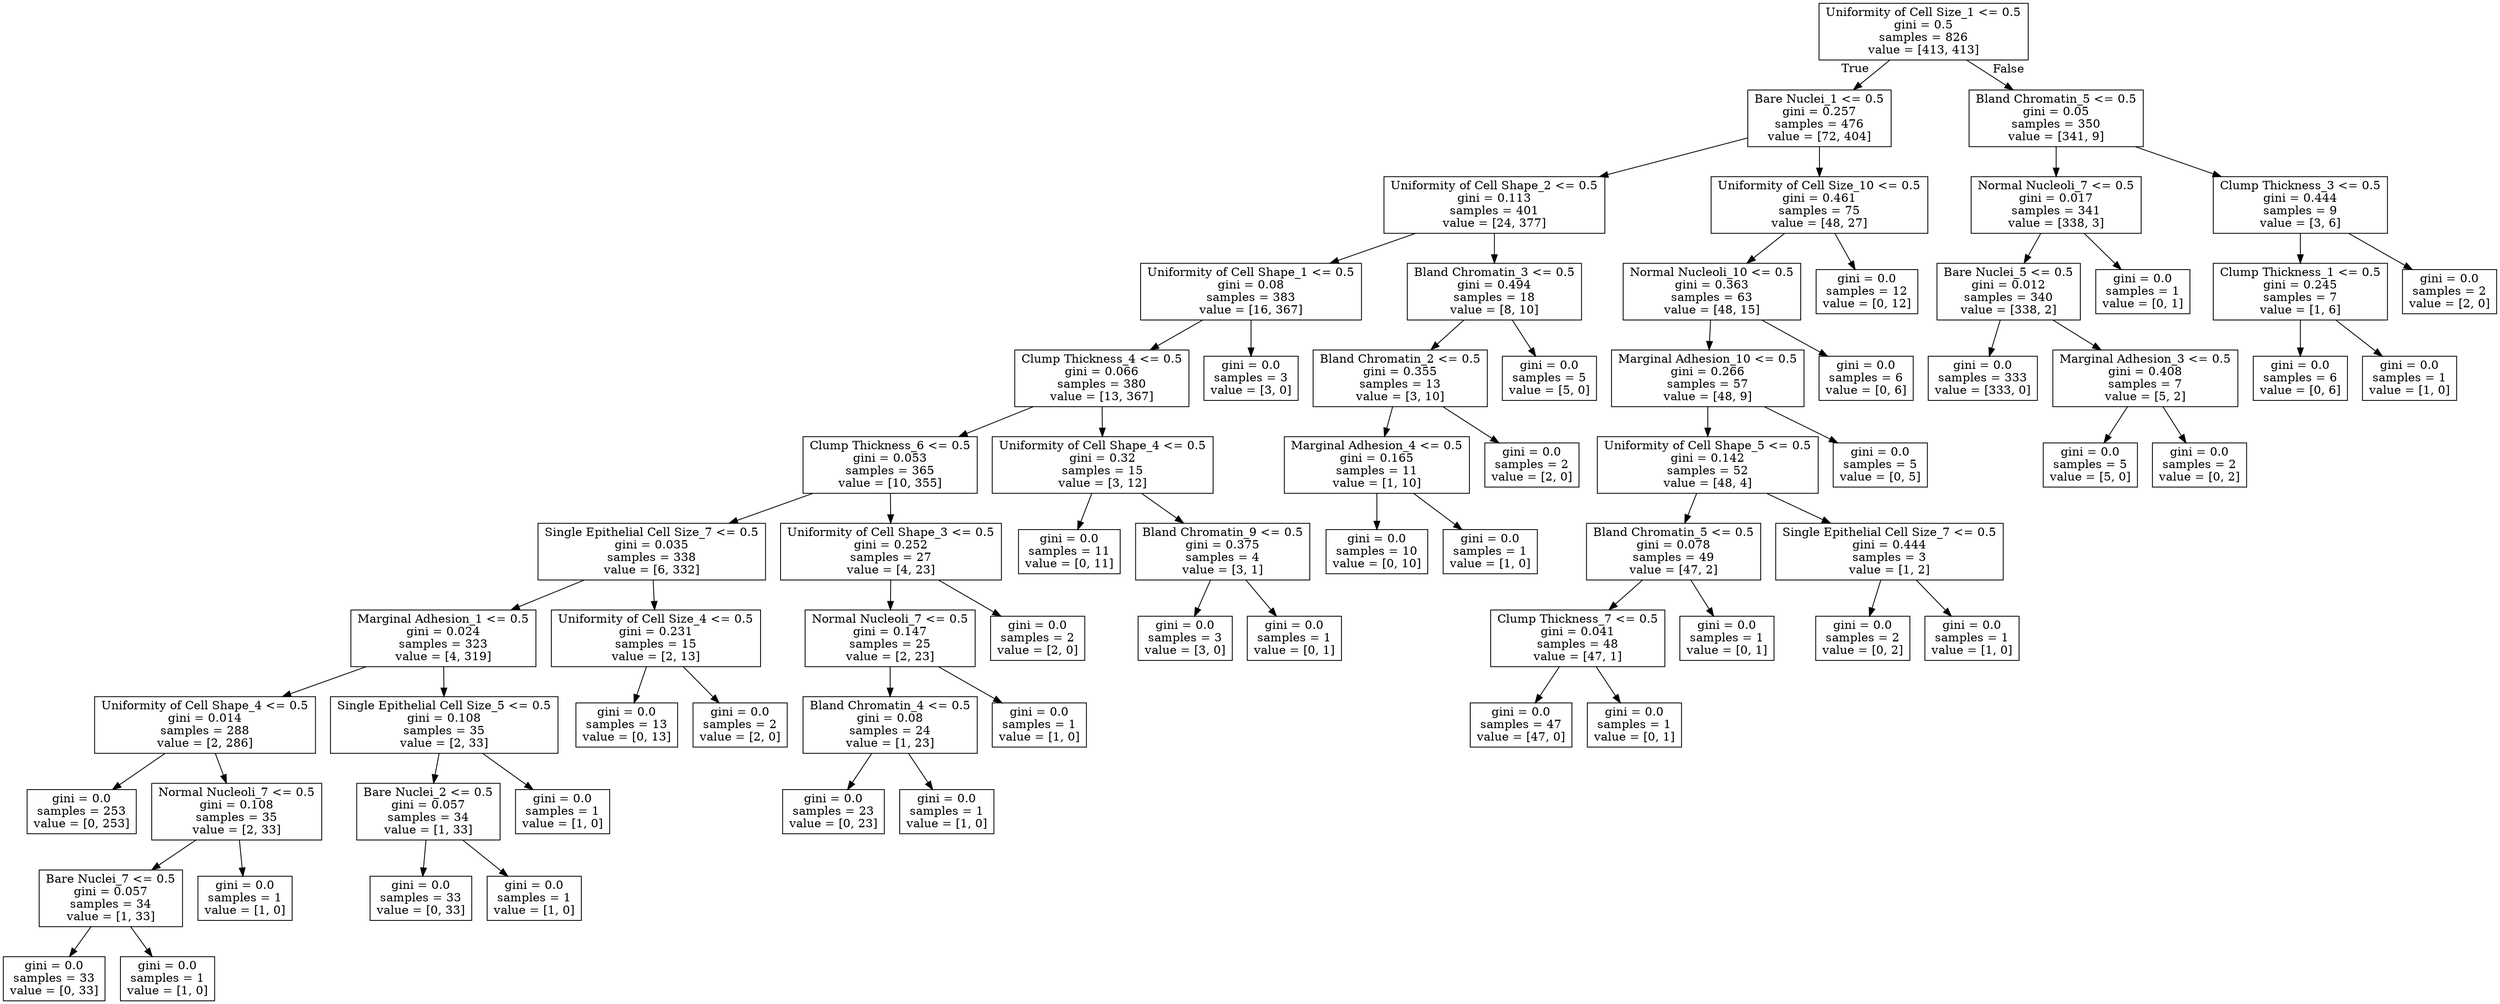digraph Tree {
node [shape=box] ;
0 [label="Uniformity of Cell Size_1 <= 0.5\ngini = 0.5\nsamples = 826\nvalue = [413, 413]"] ;
1 [label="Bare Nuclei_1 <= 0.5\ngini = 0.257\nsamples = 476\nvalue = [72, 404]"] ;
0 -> 1 [labeldistance=2.5, labelangle=45, headlabel="True"] ;
2 [label="Uniformity of Cell Shape_2 <= 0.5\ngini = 0.113\nsamples = 401\nvalue = [24, 377]"] ;
1 -> 2 ;
3 [label="Uniformity of Cell Shape_1 <= 0.5\ngini = 0.08\nsamples = 383\nvalue = [16, 367]"] ;
2 -> 3 ;
4 [label="Clump Thickness_4 <= 0.5\ngini = 0.066\nsamples = 380\nvalue = [13, 367]"] ;
3 -> 4 ;
5 [label="Clump Thickness_6 <= 0.5\ngini = 0.053\nsamples = 365\nvalue = [10, 355]"] ;
4 -> 5 ;
6 [label="Single Epithelial Cell Size_7 <= 0.5\ngini = 0.035\nsamples = 338\nvalue = [6, 332]"] ;
5 -> 6 ;
7 [label="Marginal Adhesion_1 <= 0.5\ngini = 0.024\nsamples = 323\nvalue = [4, 319]"] ;
6 -> 7 ;
8 [label="Uniformity of Cell Shape_4 <= 0.5\ngini = 0.014\nsamples = 288\nvalue = [2, 286]"] ;
7 -> 8 ;
9 [label="gini = 0.0\nsamples = 253\nvalue = [0, 253]"] ;
8 -> 9 ;
10 [label="Normal Nucleoli_7 <= 0.5\ngini = 0.108\nsamples = 35\nvalue = [2, 33]"] ;
8 -> 10 ;
11 [label="Bare Nuclei_7 <= 0.5\ngini = 0.057\nsamples = 34\nvalue = [1, 33]"] ;
10 -> 11 ;
12 [label="gini = 0.0\nsamples = 33\nvalue = [0, 33]"] ;
11 -> 12 ;
13 [label="gini = 0.0\nsamples = 1\nvalue = [1, 0]"] ;
11 -> 13 ;
14 [label="gini = 0.0\nsamples = 1\nvalue = [1, 0]"] ;
10 -> 14 ;
15 [label="Single Epithelial Cell Size_5 <= 0.5\ngini = 0.108\nsamples = 35\nvalue = [2, 33]"] ;
7 -> 15 ;
16 [label="Bare Nuclei_2 <= 0.5\ngini = 0.057\nsamples = 34\nvalue = [1, 33]"] ;
15 -> 16 ;
17 [label="gini = 0.0\nsamples = 33\nvalue = [0, 33]"] ;
16 -> 17 ;
18 [label="gini = 0.0\nsamples = 1\nvalue = [1, 0]"] ;
16 -> 18 ;
19 [label="gini = 0.0\nsamples = 1\nvalue = [1, 0]"] ;
15 -> 19 ;
20 [label="Uniformity of Cell Size_4 <= 0.5\ngini = 0.231\nsamples = 15\nvalue = [2, 13]"] ;
6 -> 20 ;
21 [label="gini = 0.0\nsamples = 13\nvalue = [0, 13]"] ;
20 -> 21 ;
22 [label="gini = 0.0\nsamples = 2\nvalue = [2, 0]"] ;
20 -> 22 ;
23 [label="Uniformity of Cell Shape_3 <= 0.5\ngini = 0.252\nsamples = 27\nvalue = [4, 23]"] ;
5 -> 23 ;
24 [label="Normal Nucleoli_7 <= 0.5\ngini = 0.147\nsamples = 25\nvalue = [2, 23]"] ;
23 -> 24 ;
25 [label="Bland Chromatin_4 <= 0.5\ngini = 0.08\nsamples = 24\nvalue = [1, 23]"] ;
24 -> 25 ;
26 [label="gini = 0.0\nsamples = 23\nvalue = [0, 23]"] ;
25 -> 26 ;
27 [label="gini = 0.0\nsamples = 1\nvalue = [1, 0]"] ;
25 -> 27 ;
28 [label="gini = 0.0\nsamples = 1\nvalue = [1, 0]"] ;
24 -> 28 ;
29 [label="gini = 0.0\nsamples = 2\nvalue = [2, 0]"] ;
23 -> 29 ;
30 [label="Uniformity of Cell Shape_4 <= 0.5\ngini = 0.32\nsamples = 15\nvalue = [3, 12]"] ;
4 -> 30 ;
31 [label="gini = 0.0\nsamples = 11\nvalue = [0, 11]"] ;
30 -> 31 ;
32 [label="Bland Chromatin_9 <= 0.5\ngini = 0.375\nsamples = 4\nvalue = [3, 1]"] ;
30 -> 32 ;
33 [label="gini = 0.0\nsamples = 3\nvalue = [3, 0]"] ;
32 -> 33 ;
34 [label="gini = 0.0\nsamples = 1\nvalue = [0, 1]"] ;
32 -> 34 ;
35 [label="gini = 0.0\nsamples = 3\nvalue = [3, 0]"] ;
3 -> 35 ;
36 [label="Bland Chromatin_3 <= 0.5\ngini = 0.494\nsamples = 18\nvalue = [8, 10]"] ;
2 -> 36 ;
37 [label="Bland Chromatin_2 <= 0.5\ngini = 0.355\nsamples = 13\nvalue = [3, 10]"] ;
36 -> 37 ;
38 [label="Marginal Adhesion_4 <= 0.5\ngini = 0.165\nsamples = 11\nvalue = [1, 10]"] ;
37 -> 38 ;
39 [label="gini = 0.0\nsamples = 10\nvalue = [0, 10]"] ;
38 -> 39 ;
40 [label="gini = 0.0\nsamples = 1\nvalue = [1, 0]"] ;
38 -> 40 ;
41 [label="gini = 0.0\nsamples = 2\nvalue = [2, 0]"] ;
37 -> 41 ;
42 [label="gini = 0.0\nsamples = 5\nvalue = [5, 0]"] ;
36 -> 42 ;
43 [label="Uniformity of Cell Size_10 <= 0.5\ngini = 0.461\nsamples = 75\nvalue = [48, 27]"] ;
1 -> 43 ;
44 [label="Normal Nucleoli_10 <= 0.5\ngini = 0.363\nsamples = 63\nvalue = [48, 15]"] ;
43 -> 44 ;
45 [label="Marginal Adhesion_10 <= 0.5\ngini = 0.266\nsamples = 57\nvalue = [48, 9]"] ;
44 -> 45 ;
46 [label="Uniformity of Cell Shape_5 <= 0.5\ngini = 0.142\nsamples = 52\nvalue = [48, 4]"] ;
45 -> 46 ;
47 [label="Bland Chromatin_5 <= 0.5\ngini = 0.078\nsamples = 49\nvalue = [47, 2]"] ;
46 -> 47 ;
48 [label="Clump Thickness_7 <= 0.5\ngini = 0.041\nsamples = 48\nvalue = [47, 1]"] ;
47 -> 48 ;
49 [label="gini = 0.0\nsamples = 47\nvalue = [47, 0]"] ;
48 -> 49 ;
50 [label="gini = 0.0\nsamples = 1\nvalue = [0, 1]"] ;
48 -> 50 ;
51 [label="gini = 0.0\nsamples = 1\nvalue = [0, 1]"] ;
47 -> 51 ;
52 [label="Single Epithelial Cell Size_7 <= 0.5\ngini = 0.444\nsamples = 3\nvalue = [1, 2]"] ;
46 -> 52 ;
53 [label="gini = 0.0\nsamples = 2\nvalue = [0, 2]"] ;
52 -> 53 ;
54 [label="gini = 0.0\nsamples = 1\nvalue = [1, 0]"] ;
52 -> 54 ;
55 [label="gini = 0.0\nsamples = 5\nvalue = [0, 5]"] ;
45 -> 55 ;
56 [label="gini = 0.0\nsamples = 6\nvalue = [0, 6]"] ;
44 -> 56 ;
57 [label="gini = 0.0\nsamples = 12\nvalue = [0, 12]"] ;
43 -> 57 ;
58 [label="Bland Chromatin_5 <= 0.5\ngini = 0.05\nsamples = 350\nvalue = [341, 9]"] ;
0 -> 58 [labeldistance=2.5, labelangle=-45, headlabel="False"] ;
59 [label="Normal Nucleoli_7 <= 0.5\ngini = 0.017\nsamples = 341\nvalue = [338, 3]"] ;
58 -> 59 ;
60 [label="Bare Nuclei_5 <= 0.5\ngini = 0.012\nsamples = 340\nvalue = [338, 2]"] ;
59 -> 60 ;
61 [label="gini = 0.0\nsamples = 333\nvalue = [333, 0]"] ;
60 -> 61 ;
62 [label="Marginal Adhesion_3 <= 0.5\ngini = 0.408\nsamples = 7\nvalue = [5, 2]"] ;
60 -> 62 ;
63 [label="gini = 0.0\nsamples = 5\nvalue = [5, 0]"] ;
62 -> 63 ;
64 [label="gini = 0.0\nsamples = 2\nvalue = [0, 2]"] ;
62 -> 64 ;
65 [label="gini = 0.0\nsamples = 1\nvalue = [0, 1]"] ;
59 -> 65 ;
66 [label="Clump Thickness_3 <= 0.5\ngini = 0.444\nsamples = 9\nvalue = [3, 6]"] ;
58 -> 66 ;
67 [label="Clump Thickness_1 <= 0.5\ngini = 0.245\nsamples = 7\nvalue = [1, 6]"] ;
66 -> 67 ;
68 [label="gini = 0.0\nsamples = 6\nvalue = [0, 6]"] ;
67 -> 68 ;
69 [label="gini = 0.0\nsamples = 1\nvalue = [1, 0]"] ;
67 -> 69 ;
70 [label="gini = 0.0\nsamples = 2\nvalue = [2, 0]"] ;
66 -> 70 ;
}
